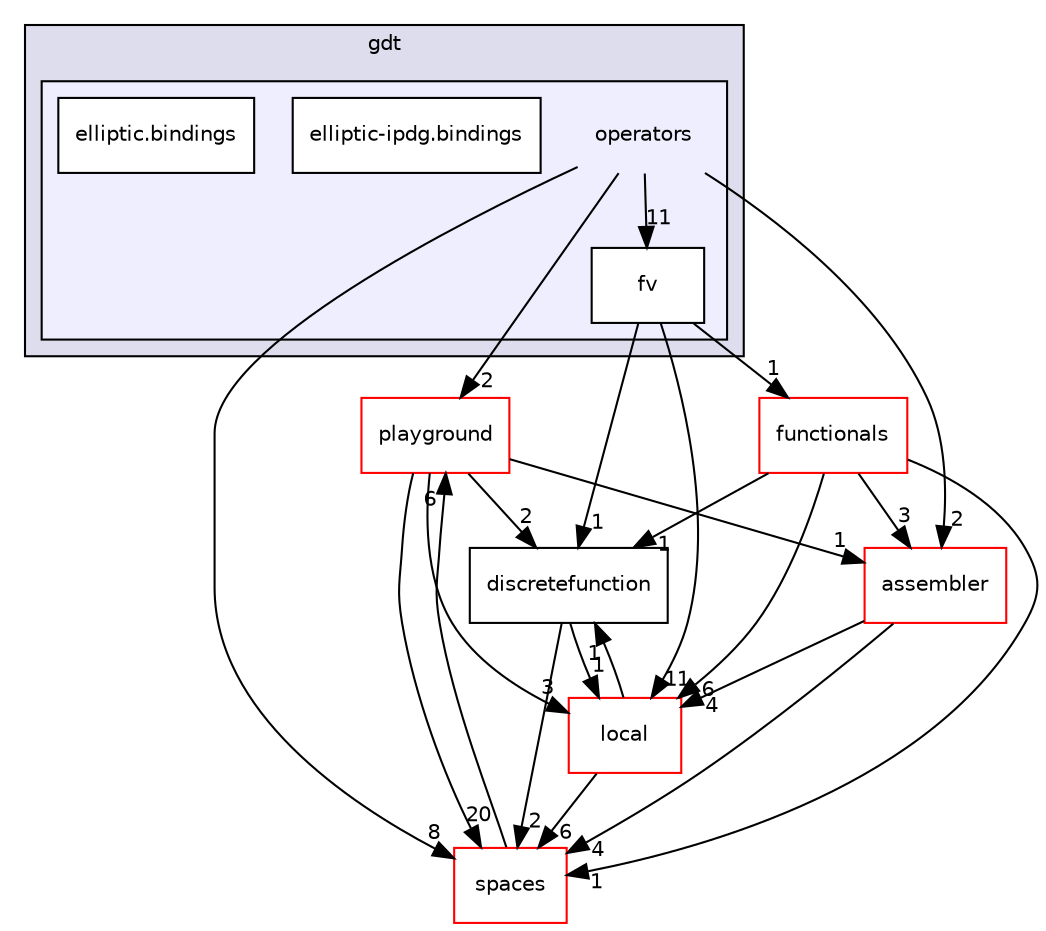 digraph "operators" {
  compound=true
  node [ fontsize="10", fontname="Helvetica"];
  edge [ labelfontsize="10", labelfontname="Helvetica"];
  subgraph clusterdir_f1992dd472896fb89117bdc8155a3e1c {
    graph [ bgcolor="#ddddee", pencolor="black", label="gdt" fontname="Helvetica", fontsize="10", URL="dir_f1992dd472896fb89117bdc8155a3e1c.html"]
  subgraph clusterdir_91b47eb1f5534b791b2db4e72c4ced9d {
    graph [ bgcolor="#eeeeff", pencolor="black", label="" URL="dir_91b47eb1f5534b791b2db4e72c4ced9d.html"];
    dir_91b47eb1f5534b791b2db4e72c4ced9d [shape=plaintext label="operators"];
    dir_a7df9ae745501a4de0fabd95a044ee81 [shape=box label="elliptic-ipdg.bindings" color="black" fillcolor="white" style="filled" URL="dir_a7df9ae745501a4de0fabd95a044ee81.html"];
    dir_fcb3d994744507f6a6f6581d3c9c88a3 [shape=box label="elliptic.bindings" color="black" fillcolor="white" style="filled" URL="dir_fcb3d994744507f6a6f6581d3c9c88a3.html"];
    dir_2aea60d8179215910741717bf9fb1687 [shape=box label="fv" color="black" fillcolor="white" style="filled" URL="dir_2aea60d8179215910741717bf9fb1687.html"];
  }
  }
  dir_0e08db9718cdc017276840d0b5dc9bb6 [shape=box label="discretefunction" URL="dir_0e08db9718cdc017276840d0b5dc9bb6.html"];
  dir_c0688d8f58f2ac48be580c635590bfde [shape=box label="playground" fillcolor="white" style="filled" color="red" URL="dir_c0688d8f58f2ac48be580c635590bfde.html"];
  dir_b88ba22195be87413f0714aa36685cef [shape=box label="functionals" fillcolor="white" style="filled" color="red" URL="dir_b88ba22195be87413f0714aa36685cef.html"];
  dir_c10f7938b13dcbddf851adbb235e7250 [shape=box label="spaces" fillcolor="white" style="filled" color="red" URL="dir_c10f7938b13dcbddf851adbb235e7250.html"];
  dir_2b02b4f0649b0905b779ae429fc5ade2 [shape=box label="assembler" fillcolor="white" style="filled" color="red" URL="dir_2b02b4f0649b0905b779ae429fc5ade2.html"];
  dir_7df66b530ab698acb840d3fba4a971eb [shape=box label="local" fillcolor="white" style="filled" color="red" URL="dir_7df66b530ab698acb840d3fba4a971eb.html"];
  dir_91b47eb1f5534b791b2db4e72c4ced9d->dir_2aea60d8179215910741717bf9fb1687 [headlabel="11", labeldistance=1.5 headhref="dir_000005_000018.html"];
  dir_91b47eb1f5534b791b2db4e72c4ced9d->dir_c0688d8f58f2ac48be580c635590bfde [headlabel="2", labeldistance=1.5 headhref="dir_000005_000019.html"];
  dir_91b47eb1f5534b791b2db4e72c4ced9d->dir_c10f7938b13dcbddf851adbb235e7250 [headlabel="8", labeldistance=1.5 headhref="dir_000005_000007.html"];
  dir_91b47eb1f5534b791b2db4e72c4ced9d->dir_2b02b4f0649b0905b779ae429fc5ade2 [headlabel="2", labeldistance=1.5 headhref="dir_000005_000012.html"];
  dir_0e08db9718cdc017276840d0b5dc9bb6->dir_c10f7938b13dcbddf851adbb235e7250 [headlabel="2", labeldistance=1.5 headhref="dir_000022_000007.html"];
  dir_0e08db9718cdc017276840d0b5dc9bb6->dir_7df66b530ab698acb840d3fba4a971eb [headlabel="1", labeldistance=1.5 headhref="dir_000022_000017.html"];
  dir_2aea60d8179215910741717bf9fb1687->dir_0e08db9718cdc017276840d0b5dc9bb6 [headlabel="1", labeldistance=1.5 headhref="dir_000018_000022.html"];
  dir_2aea60d8179215910741717bf9fb1687->dir_b88ba22195be87413f0714aa36685cef [headlabel="1", labeldistance=1.5 headhref="dir_000018_000014.html"];
  dir_2aea60d8179215910741717bf9fb1687->dir_7df66b530ab698acb840d3fba4a971eb [headlabel="11", labeldistance=1.5 headhref="dir_000018_000017.html"];
  dir_c0688d8f58f2ac48be580c635590bfde->dir_0e08db9718cdc017276840d0b5dc9bb6 [headlabel="2", labeldistance=1.5 headhref="dir_000019_000022.html"];
  dir_c0688d8f58f2ac48be580c635590bfde->dir_c10f7938b13dcbddf851adbb235e7250 [headlabel="20", labeldistance=1.5 headhref="dir_000019_000007.html"];
  dir_c0688d8f58f2ac48be580c635590bfde->dir_2b02b4f0649b0905b779ae429fc5ade2 [headlabel="1", labeldistance=1.5 headhref="dir_000019_000012.html"];
  dir_c0688d8f58f2ac48be580c635590bfde->dir_7df66b530ab698acb840d3fba4a971eb [headlabel="3", labeldistance=1.5 headhref="dir_000019_000017.html"];
  dir_b88ba22195be87413f0714aa36685cef->dir_0e08db9718cdc017276840d0b5dc9bb6 [headlabel="1", labeldistance=1.5 headhref="dir_000014_000022.html"];
  dir_b88ba22195be87413f0714aa36685cef->dir_c10f7938b13dcbddf851adbb235e7250 [headlabel="1", labeldistance=1.5 headhref="dir_000014_000007.html"];
  dir_b88ba22195be87413f0714aa36685cef->dir_2b02b4f0649b0905b779ae429fc5ade2 [headlabel="3", labeldistance=1.5 headhref="dir_000014_000012.html"];
  dir_b88ba22195be87413f0714aa36685cef->dir_7df66b530ab698acb840d3fba4a971eb [headlabel="6", labeldistance=1.5 headhref="dir_000014_000017.html"];
  dir_c10f7938b13dcbddf851adbb235e7250->dir_c0688d8f58f2ac48be580c635590bfde [headlabel="6", labeldistance=1.5 headhref="dir_000007_000019.html"];
  dir_2b02b4f0649b0905b779ae429fc5ade2->dir_c10f7938b13dcbddf851adbb235e7250 [headlabel="4", labeldistance=1.5 headhref="dir_000012_000007.html"];
  dir_2b02b4f0649b0905b779ae429fc5ade2->dir_7df66b530ab698acb840d3fba4a971eb [headlabel="4", labeldistance=1.5 headhref="dir_000012_000017.html"];
  dir_7df66b530ab698acb840d3fba4a971eb->dir_0e08db9718cdc017276840d0b5dc9bb6 [headlabel="1", labeldistance=1.5 headhref="dir_000017_000022.html"];
  dir_7df66b530ab698acb840d3fba4a971eb->dir_c10f7938b13dcbddf851adbb235e7250 [headlabel="6", labeldistance=1.5 headhref="dir_000017_000007.html"];
}
